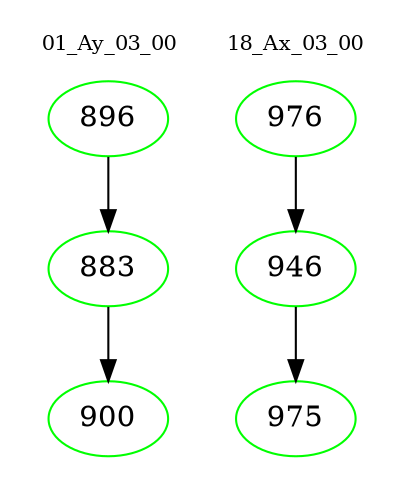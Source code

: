 digraph{
subgraph cluster_0 {
color = white
label = "01_Ay_03_00";
fontsize=10;
T0_896 [label="896", color="green"]
T0_896 -> T0_883 [color="black"]
T0_883 [label="883", color="green"]
T0_883 -> T0_900 [color="black"]
T0_900 [label="900", color="green"]
}
subgraph cluster_1 {
color = white
label = "18_Ax_03_00";
fontsize=10;
T1_976 [label="976", color="green"]
T1_976 -> T1_946 [color="black"]
T1_946 [label="946", color="green"]
T1_946 -> T1_975 [color="black"]
T1_975 [label="975", color="green"]
}
}
